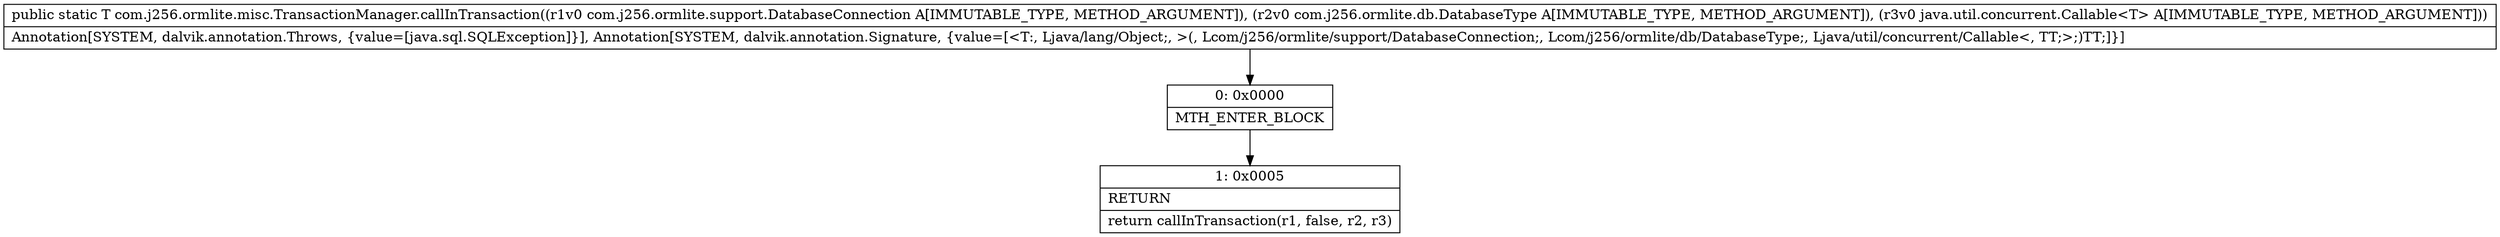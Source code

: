 digraph "CFG forcom.j256.ormlite.misc.TransactionManager.callInTransaction(Lcom\/j256\/ormlite\/support\/DatabaseConnection;Lcom\/j256\/ormlite\/db\/DatabaseType;Ljava\/util\/concurrent\/Callable;)Ljava\/lang\/Object;" {
Node_0 [shape=record,label="{0\:\ 0x0000|MTH_ENTER_BLOCK\l}"];
Node_1 [shape=record,label="{1\:\ 0x0005|RETURN\l|return callInTransaction(r1, false, r2, r3)\l}"];
MethodNode[shape=record,label="{public static T com.j256.ormlite.misc.TransactionManager.callInTransaction((r1v0 com.j256.ormlite.support.DatabaseConnection A[IMMUTABLE_TYPE, METHOD_ARGUMENT]), (r2v0 com.j256.ormlite.db.DatabaseType A[IMMUTABLE_TYPE, METHOD_ARGUMENT]), (r3v0 java.util.concurrent.Callable\<T\> A[IMMUTABLE_TYPE, METHOD_ARGUMENT]))  | Annotation[SYSTEM, dalvik.annotation.Throws, \{value=[java.sql.SQLException]\}], Annotation[SYSTEM, dalvik.annotation.Signature, \{value=[\<T:, Ljava\/lang\/Object;, \>(, Lcom\/j256\/ormlite\/support\/DatabaseConnection;, Lcom\/j256\/ormlite\/db\/DatabaseType;, Ljava\/util\/concurrent\/Callable\<, TT;\>;)TT;]\}]\l}"];
MethodNode -> Node_0;
Node_0 -> Node_1;
}

